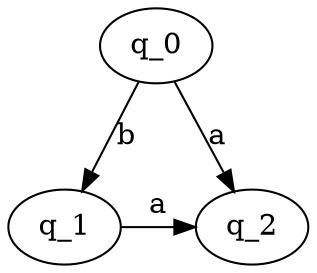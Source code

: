 digraph LTSQ {
    q_0 -> q_1 [label=b];
    q_0 -> q_2 [label=a];
    q_1 -> q_2 [label=a];
    {rank = same; q_1; q_2;}
}